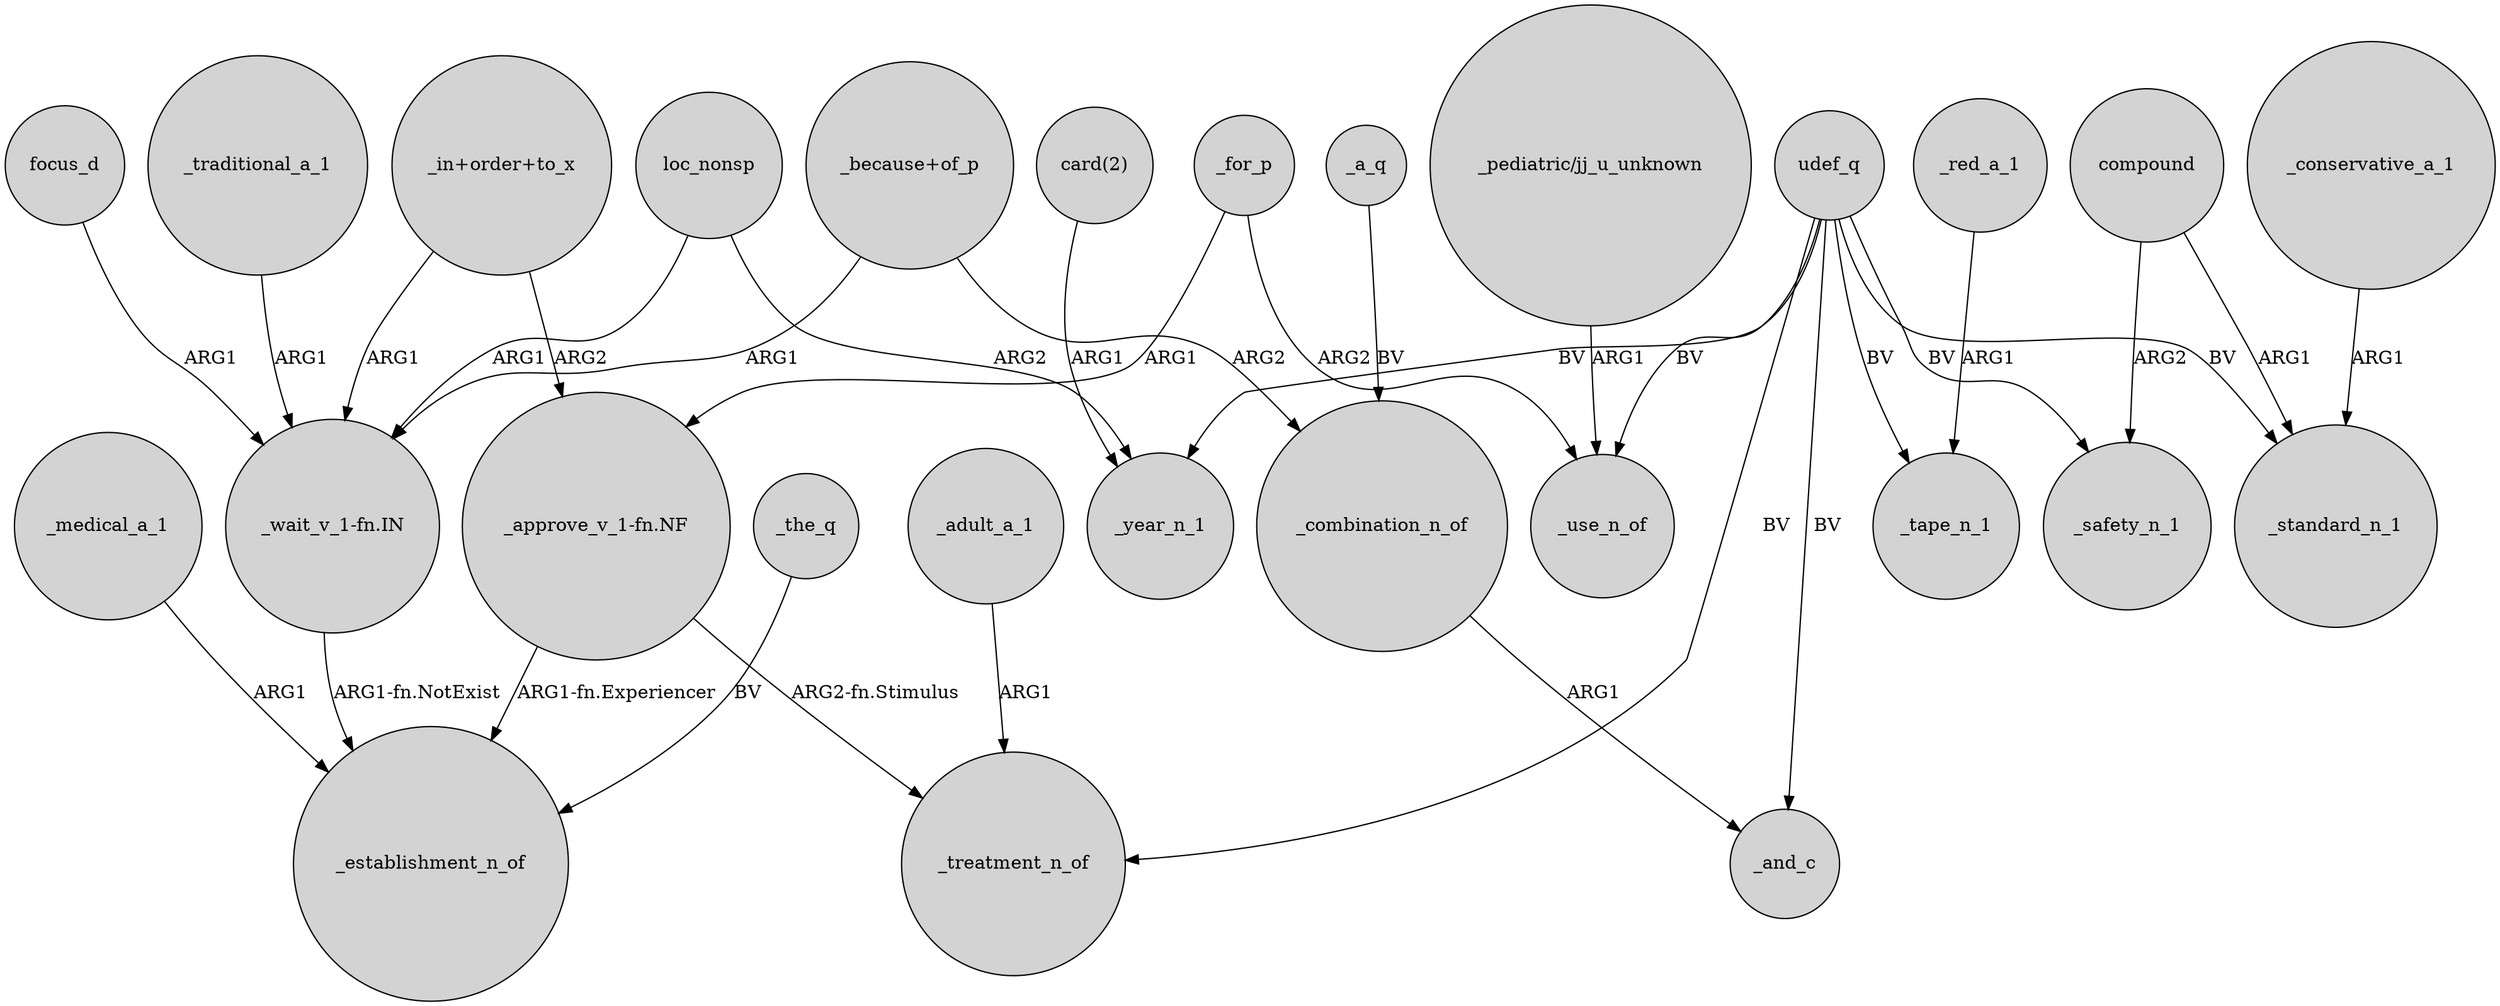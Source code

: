 digraph {
	node [shape=circle style=filled]
	_for_p -> "_approve_v_1-fn.NF" [label=ARG1]
	_medical_a_1 -> _establishment_n_of [label=ARG1]
	_adult_a_1 -> _treatment_n_of [label=ARG1]
	udef_q -> _use_n_of [label=BV]
	"_approve_v_1-fn.NF" -> _treatment_n_of [label="ARG2-fn.Stimulus"]
	"_because+of_p" -> "_wait_v_1-fn.IN" [label=ARG1]
	_the_q -> _establishment_n_of [label=BV]
	compound -> _safety_n_1 [label=ARG2]
	_conservative_a_1 -> _standard_n_1 [label=ARG1]
	"card(2)" -> _year_n_1 [label=ARG1]
	_a_q -> _combination_n_of [label=BV]
	loc_nonsp -> _year_n_1 [label=ARG2]
	"_because+of_p" -> _combination_n_of [label=ARG2]
	udef_q -> _safety_n_1 [label=BV]
	"_pediatric/jj_u_unknown" -> _use_n_of [label=ARG1]
	udef_q -> _treatment_n_of [label=BV]
	focus_d -> "_wait_v_1-fn.IN" [label=ARG1]
	"_in+order+to_x" -> "_approve_v_1-fn.NF" [label=ARG2]
	udef_q -> _year_n_1 [label=BV]
	_traditional_a_1 -> "_wait_v_1-fn.IN" [label=ARG1]
	_red_a_1 -> _tape_n_1 [label=ARG1]
	"_in+order+to_x" -> "_wait_v_1-fn.IN" [label=ARG1]
	udef_q -> _and_c [label=BV]
	_for_p -> _use_n_of [label=ARG2]
	"_wait_v_1-fn.IN" -> _establishment_n_of [label="ARG1-fn.NotExist"]
	udef_q -> _standard_n_1 [label=BV]
	compound -> _standard_n_1 [label=ARG1]
	"_approve_v_1-fn.NF" -> _establishment_n_of [label="ARG1-fn.Experiencer"]
	loc_nonsp -> "_wait_v_1-fn.IN" [label=ARG1]
	udef_q -> _tape_n_1 [label=BV]
	_combination_n_of -> _and_c [label=ARG1]
}
